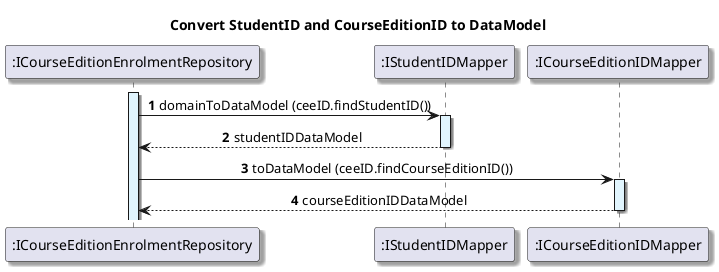 @startuml
title Convert StudentID and CourseEditionID to DataModel

autonumber
skinparam {
  ActivityPadding 2
  ActivityMargin 2
  BoxPadding 2
}
skinparam defaultTextAlignment center
skinparam shadowing true

participant ":ICourseEditionEnrolmentRepository" as ceeRepository
activate ceeRepository #E1F5FE

'convert StudentID to DataModel

participant ":IStudentIDMapper" as stIDMapper

ceeRepository -> stIDMapper: domainToDataModel (ceeID.findStudentID())
activate stIDMapper #E1F5FE
stIDMapper --> ceeRepository: studentIDDataModel
deactivate stIDMapper

'convert CourseEdtionID to DataModel

participant ":ICourseEditionIDMapper" as ceIDMapper

ceeRepository -> ceIDMapper: toDataModel (ceeID.findCourseEditionID())
activate ceIDMapper #E1F5FE
ceIDMapper --> ceeRepository: courseEditionIDDataModel
deactivate ceIDMapper


@enduml